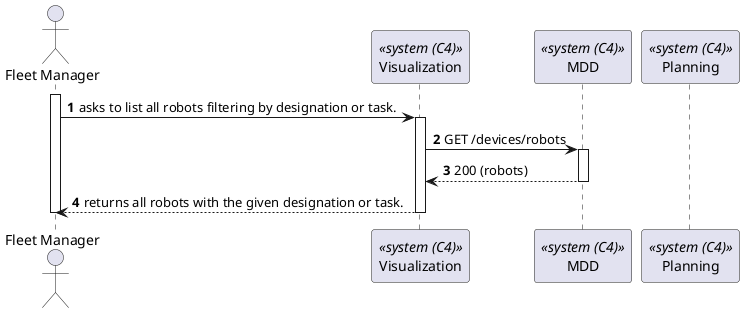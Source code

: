 @startuml process-view
autonumber
actor FM as "Fleet Manager"
participant UI as "Visualization" <<system (C4)>>
participant MDD as "MDD" <<system (C4)>>
participant P as "Planning" <<system (C4)>>

activate FM

FM -> UI : asks to list all robots filtering by designation or task.
activate UI

UI -> MDD : GET /devices/robots
activate MDD
MDD --> UI : 200 (robots)
deactivate MDD

FM <-- UI : returns all robots with the given designation or task.
deactivate UI


deactivate FM

@enduml

